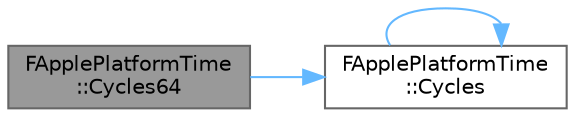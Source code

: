 digraph "FApplePlatformTime::Cycles64"
{
 // INTERACTIVE_SVG=YES
 // LATEX_PDF_SIZE
  bgcolor="transparent";
  edge [fontname=Helvetica,fontsize=10,labelfontname=Helvetica,labelfontsize=10];
  node [fontname=Helvetica,fontsize=10,shape=box,height=0.2,width=0.4];
  rankdir="LR";
  Node1 [id="Node000001",label="FApplePlatformTime\l::Cycles64",height=0.2,width=0.4,color="gray40", fillcolor="grey60", style="filled", fontcolor="black",tooltip=" "];
  Node1 -> Node2 [id="edge1_Node000001_Node000002",color="steelblue1",style="solid",tooltip=" "];
  Node2 [id="Node000002",label="FApplePlatformTime\l::Cycles",height=0.2,width=0.4,color="grey40", fillcolor="white", style="filled",URL="$d4/d46/structFApplePlatformTime.html#a025be68c30e9356b517cf4c94f7241b2",tooltip=" "];
  Node2 -> Node2 [id="edge2_Node000002_Node000002",color="steelblue1",style="solid",tooltip=" "];
}
